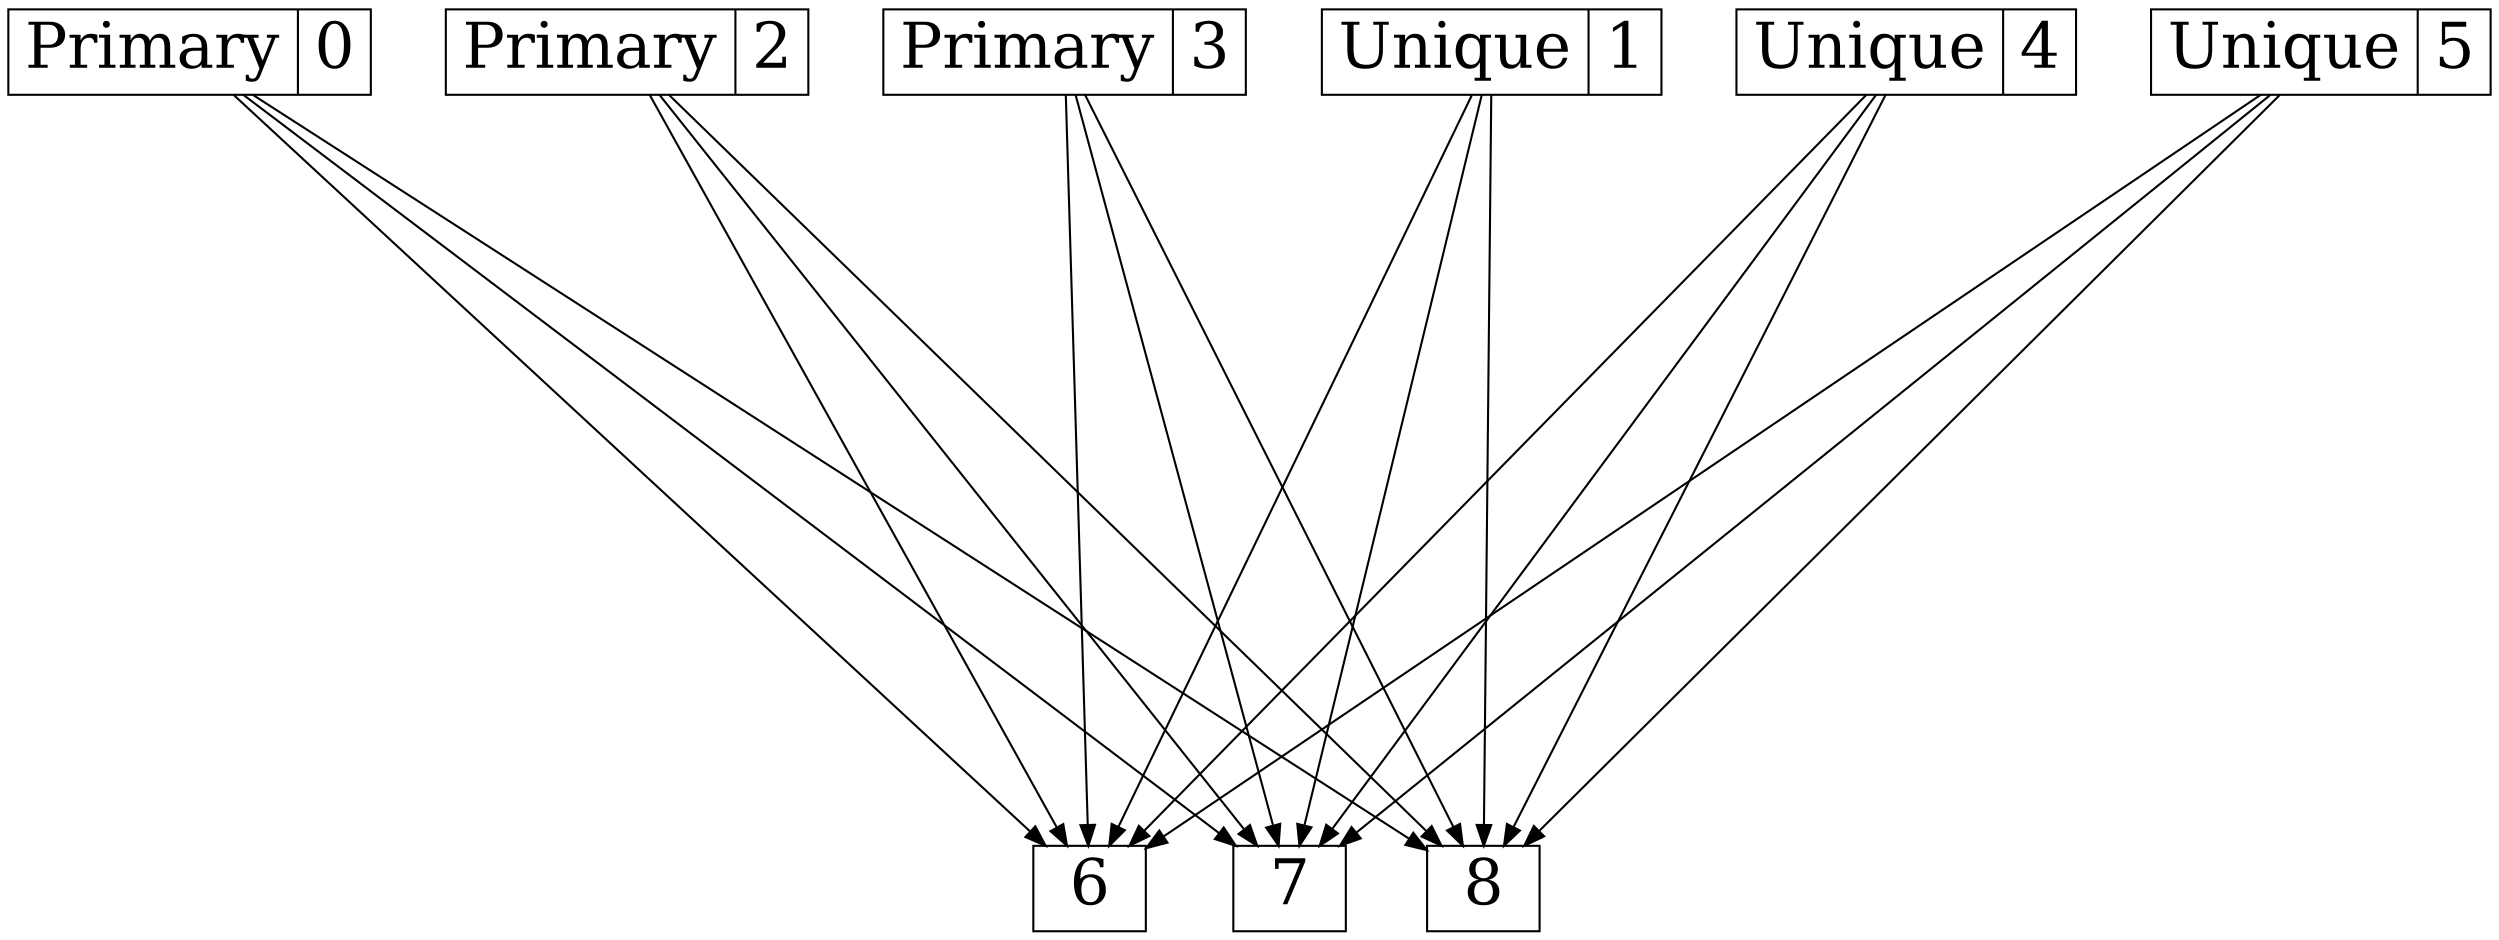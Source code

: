 digraph dibujo{
graph [ordering="out", ranksep = 5, nodesep = 0.5];rankdir=TB;
node [shape = record];
0 [label = "Primary|0",  fontsize="30", fillcolor = white, style = filled];
2 [label = "Primary|2",  fontsize="30", fillcolor = white, style = filled];
3 [label = "Primary|3",  fontsize="30", fillcolor = white, style = filled];
1 [label = "Unique|1",  fontsize="30", fillcolor = white, style = filled];
4 [label = "Unique|4",  fontsize="30", fillcolor = white, style = filled];
5 [label = "Unique|5",  fontsize="30", fillcolor = white, style = filled];
6 [label = 6,  fontsize="30", shape = box ];
7 [label = 7,  fontsize="30", shape = box ];
8 [label = 8,  fontsize="30", shape = box ];
0->6;
0->7;
0->8;
2->6;
2->7;
2->8;
3->6;
3->7;
3->8;
1->6;
1->7;
1->8;
4->6;
4->7;
4->8;
5->6;
5->7;
5->8;
}